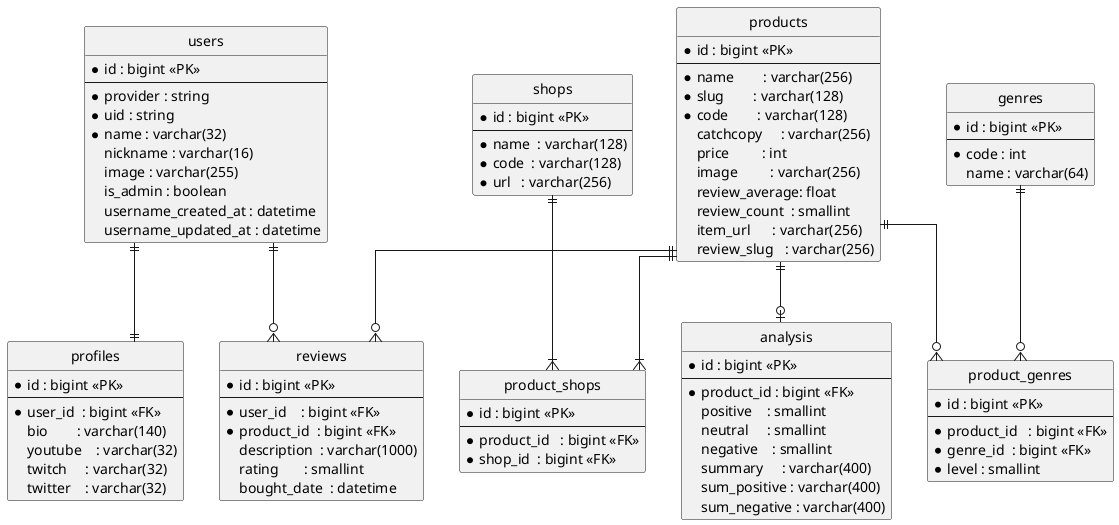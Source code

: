 @startuml reviwe-app
 skinparam linetype ortho
 hide circle

entity "users" {
  * id : bigint <<PK>>
  --
  * provider : string
  * uid : string
  * name : varchar(32)
  nickname : varchar(16)
  image : varchar(255)
  is_admin : boolean
  username_created_at : datetime
  username_updated_at : datetime
}

entity profiles {
  * id : bigint <<PK>>
  --
  * user_id  : bigint <<FK>>
  bio        : varchar(140)
  youtube    : varchar(32)
  twitch     : varchar(32)
  twitter    : varchar(32)
}

entity products {
  * id : bigint <<PK>>
  --
  * name        : varchar(256)
  * slug        : varchar(128)
  * code        : varchar(128)
  catchcopy     : varchar(256)
  price         : int
  image         : varchar(256)
  review_average: float
  review_count  : smallint
  item_url      : varchar(256)
  review_slug   : varchar(256)
}

entity shops {
  * id : bigint <<PK>>
  --
  * name  : varchar(128)
  * code  : varchar(128)
  * url   : varchar(256)
}

entity product_shops {
  * id : bigint <<PK>>
  --
  * product_id   : bigint <<FK>>
  * shop_id  : bigint <<FK>>
}


entity reviews {
  * id : bigint <<PK>>
  --
  * user_id    : bigint <<FK>>
  * product_id  : bigint <<FK>>
  description  : varchar(1000)
  rating       : smallint
  bought_date  : datetime
}

entity analysis {
  * id : bigint <<PK>>
  --
  * product_id : bigint <<FK>>
  positive    : smallint
  neutral     : smallint
  negative    : smallint
  summary     : varchar(400)
  sum_positive : varchar(400)
  sum_negative : varchar(400)
}

entity genres {
  * id : bigint <<PK>>
  --
  * code : int
  name : varchar(64)
}

entity product_genres {
  * id : bigint <<PK>>
  --
  * product_id   : bigint <<FK>>
  * genre_id  : bigint <<FK>>
  * level : smallint
}


users ||--|| profiles
users ||--o{ reviews
products ||--o{ reviews
products ||--|{ product_shops
shops ||--|{ product_shops
products ||--o| analysis
products ||--o{ product_genres
genres ||--o{ product_genres

@enduml